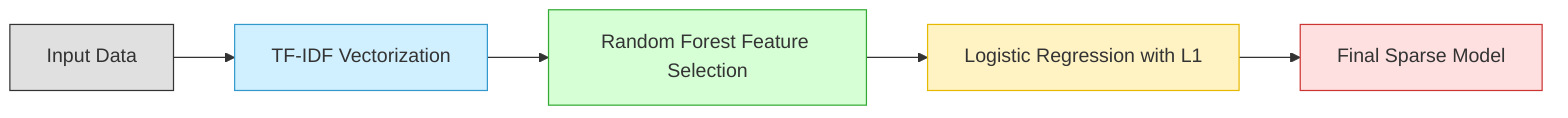 flowchart LR
  A[Input Data] --> B[TF-IDF Vectorization]
  B --> C[Random Forest Feature Selection]
  C --> D[Logistic Regression with L1]
  D --> E[Final Sparse Model]

  style A fill:#e0e0e0,stroke:#333,stroke-width:1px
  style B fill:#d0f0ff,stroke:#3399cc,stroke-width:1px
  style C fill:#d6ffd6,stroke:#33aa33,stroke-width:1px
  style D fill:#fff3c4,stroke:#e6b800,stroke-width:1px
  style E fill:#ffe0e0,stroke:#cc3333,stroke-width:1px